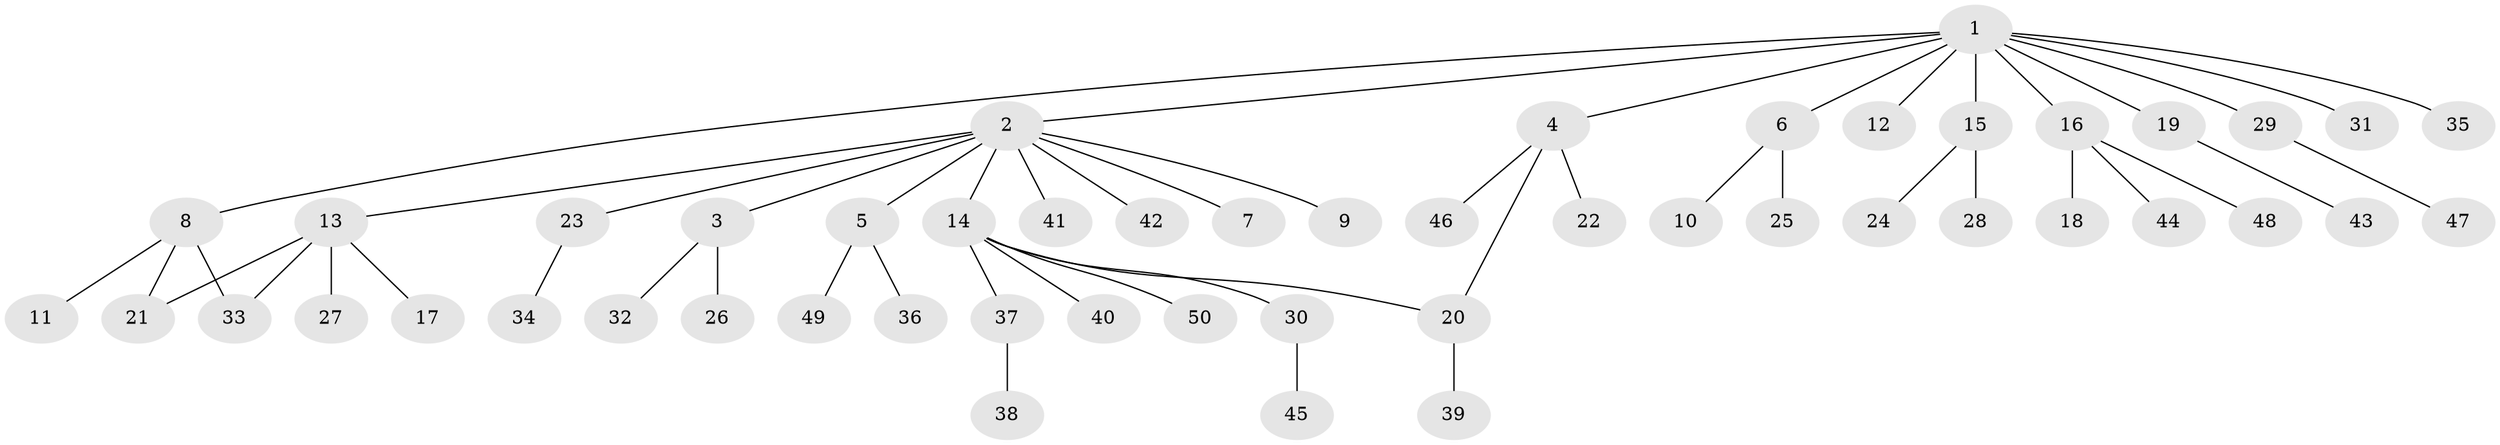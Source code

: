// Generated by graph-tools (version 1.1) at 2025/14/03/09/25 04:14:25]
// undirected, 50 vertices, 52 edges
graph export_dot {
graph [start="1"]
  node [color=gray90,style=filled];
  1;
  2;
  3;
  4;
  5;
  6;
  7;
  8;
  9;
  10;
  11;
  12;
  13;
  14;
  15;
  16;
  17;
  18;
  19;
  20;
  21;
  22;
  23;
  24;
  25;
  26;
  27;
  28;
  29;
  30;
  31;
  32;
  33;
  34;
  35;
  36;
  37;
  38;
  39;
  40;
  41;
  42;
  43;
  44;
  45;
  46;
  47;
  48;
  49;
  50;
  1 -- 2;
  1 -- 4;
  1 -- 6;
  1 -- 8;
  1 -- 12;
  1 -- 15;
  1 -- 16;
  1 -- 19;
  1 -- 29;
  1 -- 31;
  1 -- 35;
  2 -- 3;
  2 -- 5;
  2 -- 7;
  2 -- 9;
  2 -- 13;
  2 -- 14;
  2 -- 23;
  2 -- 41;
  2 -- 42;
  3 -- 26;
  3 -- 32;
  4 -- 20;
  4 -- 22;
  4 -- 46;
  5 -- 36;
  5 -- 49;
  6 -- 10;
  6 -- 25;
  8 -- 11;
  8 -- 21;
  8 -- 33;
  13 -- 17;
  13 -- 21;
  13 -- 27;
  13 -- 33;
  14 -- 20;
  14 -- 30;
  14 -- 37;
  14 -- 40;
  14 -- 50;
  15 -- 24;
  15 -- 28;
  16 -- 18;
  16 -- 44;
  16 -- 48;
  19 -- 43;
  20 -- 39;
  23 -- 34;
  29 -- 47;
  30 -- 45;
  37 -- 38;
}
